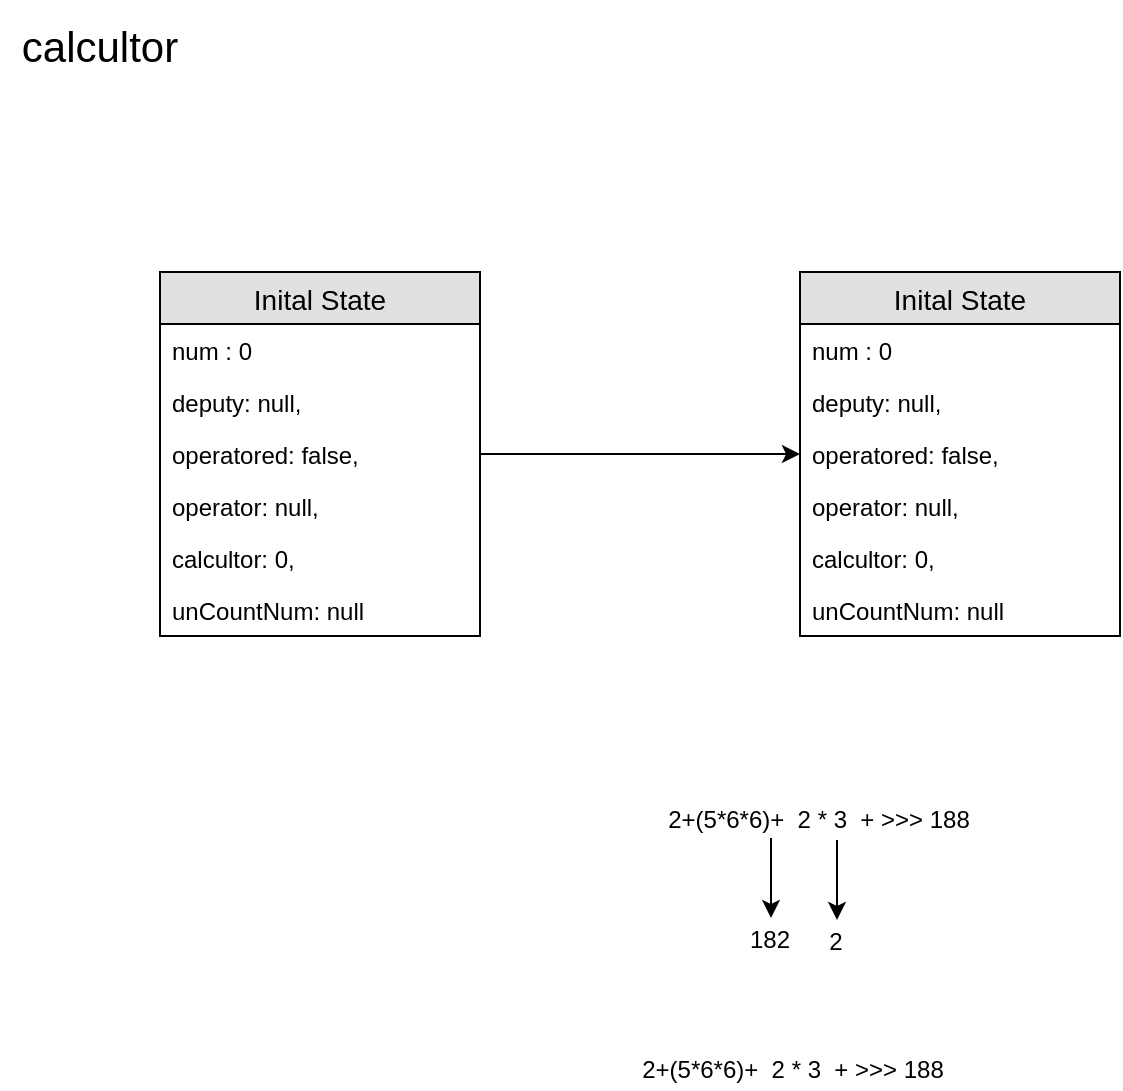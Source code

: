 <mxfile version="11.3.0" type="device" pages="1"><diagram id="-puK3FT5OfMNFU1z2bXQ" name="第1頁"><mxGraphModel dx="652" dy="469" grid="1" gridSize="10" guides="1" tooltips="1" connect="1" arrows="1" fold="1" page="1" pageScale="1" pageWidth="827" pageHeight="1169" math="0" shadow="0"><root><mxCell id="0"/><mxCell id="1" parent="0"/><mxCell id="uVlY4YS-a0fRY1YlZlpE-41" value="" style="edgeStyle=orthogonalEdgeStyle;rounded=0;orthogonalLoop=1;jettySize=auto;html=1;" edge="1" parent="1" source="uVlY4YS-a0fRY1YlZlpE-2" target="uVlY4YS-a0fRY1YlZlpE-34"><mxGeometry relative="1" as="geometry"/></mxCell><mxCell id="uVlY4YS-a0fRY1YlZlpE-2" value="Inital State" style="swimlane;fontStyle=0;childLayout=stackLayout;horizontal=1;startSize=26;fillColor=#e0e0e0;horizontalStack=0;resizeParent=1;resizeParentMax=0;resizeLast=0;collapsible=1;marginBottom=0;swimlaneFillColor=#ffffff;align=center;fontSize=14;" vertex="1" parent="1"><mxGeometry x="150" y="186" width="160" height="182" as="geometry"><mxRectangle x="150" y="130" width="100" height="26" as="alternateBounds"/></mxGeometry></mxCell><mxCell id="uVlY4YS-a0fRY1YlZlpE-3" value="num : 0" style="text;strokeColor=none;fillColor=none;spacingLeft=4;spacingRight=4;overflow=hidden;rotatable=0;points=[[0,0.5],[1,0.5]];portConstraint=eastwest;fontSize=12;" vertex="1" parent="uVlY4YS-a0fRY1YlZlpE-2"><mxGeometry y="26" width="160" height="26" as="geometry"/></mxCell><mxCell id="uVlY4YS-a0fRY1YlZlpE-4" value="deputy: null," style="text;strokeColor=none;fillColor=none;spacingLeft=4;spacingRight=4;overflow=hidden;rotatable=0;points=[[0,0.5],[1,0.5]];portConstraint=eastwest;fontSize=12;" vertex="1" parent="uVlY4YS-a0fRY1YlZlpE-2"><mxGeometry y="52" width="160" height="26" as="geometry"/></mxCell><mxCell id="uVlY4YS-a0fRY1YlZlpE-26" value="operatored: false," style="text;strokeColor=none;fillColor=none;spacingLeft=4;spacingRight=4;overflow=hidden;rotatable=0;points=[[0,0.5],[1,0.5]];portConstraint=eastwest;fontSize=12;" vertex="1" parent="uVlY4YS-a0fRY1YlZlpE-2"><mxGeometry y="78" width="160" height="26" as="geometry"/></mxCell><mxCell id="uVlY4YS-a0fRY1YlZlpE-28" value="operator: null," style="text;strokeColor=none;fillColor=none;spacingLeft=4;spacingRight=4;overflow=hidden;rotatable=0;points=[[0,0.5],[1,0.5]];portConstraint=eastwest;fontSize=12;" vertex="1" parent="uVlY4YS-a0fRY1YlZlpE-2"><mxGeometry y="104" width="160" height="26" as="geometry"/></mxCell><mxCell id="uVlY4YS-a0fRY1YlZlpE-27" value="calcultor: 0," style="text;strokeColor=none;fillColor=none;spacingLeft=4;spacingRight=4;overflow=hidden;rotatable=0;points=[[0,0.5],[1,0.5]];portConstraint=eastwest;fontSize=12;" vertex="1" parent="uVlY4YS-a0fRY1YlZlpE-2"><mxGeometry y="130" width="160" height="26" as="geometry"/></mxCell><mxCell id="uVlY4YS-a0fRY1YlZlpE-5" value="unCountNum: null" style="text;strokeColor=none;fillColor=none;spacingLeft=4;spacingRight=4;overflow=hidden;rotatable=0;points=[[0,0.5],[1,0.5]];portConstraint=eastwest;fontSize=12;" vertex="1" parent="uVlY4YS-a0fRY1YlZlpE-2"><mxGeometry y="156" width="160" height="26" as="geometry"/></mxCell><mxCell id="uVlY4YS-a0fRY1YlZlpE-34" value="Inital State" style="swimlane;fontStyle=0;childLayout=stackLayout;horizontal=1;startSize=26;fillColor=#e0e0e0;horizontalStack=0;resizeParent=1;resizeParentMax=0;resizeLast=0;collapsible=1;marginBottom=0;swimlaneFillColor=#ffffff;align=center;fontSize=14;" vertex="1" parent="1"><mxGeometry x="470" y="186" width="160" height="182" as="geometry"><mxRectangle x="150" y="130" width="100" height="26" as="alternateBounds"/></mxGeometry></mxCell><mxCell id="uVlY4YS-a0fRY1YlZlpE-35" value="num : 0" style="text;strokeColor=none;fillColor=none;spacingLeft=4;spacingRight=4;overflow=hidden;rotatable=0;points=[[0,0.5],[1,0.5]];portConstraint=eastwest;fontSize=12;" vertex="1" parent="uVlY4YS-a0fRY1YlZlpE-34"><mxGeometry y="26" width="160" height="26" as="geometry"/></mxCell><mxCell id="uVlY4YS-a0fRY1YlZlpE-36" value="deputy: null," style="text;strokeColor=none;fillColor=none;spacingLeft=4;spacingRight=4;overflow=hidden;rotatable=0;points=[[0,0.5],[1,0.5]];portConstraint=eastwest;fontSize=12;" vertex="1" parent="uVlY4YS-a0fRY1YlZlpE-34"><mxGeometry y="52" width="160" height="26" as="geometry"/></mxCell><mxCell id="uVlY4YS-a0fRY1YlZlpE-37" value="operatored: false," style="text;strokeColor=none;fillColor=none;spacingLeft=4;spacingRight=4;overflow=hidden;rotatable=0;points=[[0,0.5],[1,0.5]];portConstraint=eastwest;fontSize=12;" vertex="1" parent="uVlY4YS-a0fRY1YlZlpE-34"><mxGeometry y="78" width="160" height="26" as="geometry"/></mxCell><mxCell id="uVlY4YS-a0fRY1YlZlpE-38" value="operator: null," style="text;strokeColor=none;fillColor=none;spacingLeft=4;spacingRight=4;overflow=hidden;rotatable=0;points=[[0,0.5],[1,0.5]];portConstraint=eastwest;fontSize=12;" vertex="1" parent="uVlY4YS-a0fRY1YlZlpE-34"><mxGeometry y="104" width="160" height="26" as="geometry"/></mxCell><mxCell id="uVlY4YS-a0fRY1YlZlpE-39" value="calcultor: 0," style="text;strokeColor=none;fillColor=none;spacingLeft=4;spacingRight=4;overflow=hidden;rotatable=0;points=[[0,0.5],[1,0.5]];portConstraint=eastwest;fontSize=12;" vertex="1" parent="uVlY4YS-a0fRY1YlZlpE-34"><mxGeometry y="130" width="160" height="26" as="geometry"/></mxCell><mxCell id="uVlY4YS-a0fRY1YlZlpE-40" value="unCountNum: null" style="text;strokeColor=none;fillColor=none;spacingLeft=4;spacingRight=4;overflow=hidden;rotatable=0;points=[[0,0.5],[1,0.5]];portConstraint=eastwest;fontSize=12;" vertex="1" parent="uVlY4YS-a0fRY1YlZlpE-34"><mxGeometry y="156" width="160" height="26" as="geometry"/></mxCell><mxCell id="uVlY4YS-a0fRY1YlZlpE-14" value="&lt;font style=&quot;font-size: 21px&quot;&gt;calcultor&lt;/font&gt;" style="text;html=1;strokeColor=none;fillColor=none;align=center;verticalAlign=middle;whiteSpace=wrap;rounded=0;" vertex="1" parent="1"><mxGeometry x="70" y="50" width="100" height="45" as="geometry"/></mxCell><mxCell id="uVlY4YS-a0fRY1YlZlpE-42" value="2+(5*6*6)+&amp;nbsp; 2 * 3&amp;nbsp; + &amp;gt;&amp;gt;&amp;gt; 188" style="text;html=1;strokeColor=none;fillColor=none;align=center;verticalAlign=middle;whiteSpace=wrap;rounded=0;" vertex="1" parent="1"><mxGeometry x="395.5" y="450" width="167" height="20" as="geometry"/></mxCell><mxCell id="uVlY4YS-a0fRY1YlZlpE-43" value="" style="endArrow=classic;html=1;" edge="1" parent="1"><mxGeometry width="50" height="50" relative="1" as="geometry"><mxPoint x="455.5" y="469" as="sourcePoint"/><mxPoint x="455.5" y="509" as="targetPoint"/></mxGeometry></mxCell><mxCell id="uVlY4YS-a0fRY1YlZlpE-44" value="182" style="text;html=1;strokeColor=none;fillColor=none;align=center;verticalAlign=middle;whiteSpace=wrap;rounded=0;" vertex="1" parent="1"><mxGeometry x="435" y="510" width="40" height="20" as="geometry"/></mxCell><mxCell id="uVlY4YS-a0fRY1YlZlpE-45" value="" style="endArrow=classic;html=1;" edge="1" parent="1"><mxGeometry width="50" height="50" relative="1" as="geometry"><mxPoint x="488.5" y="470" as="sourcePoint"/><mxPoint x="488.5" y="510" as="targetPoint"/></mxGeometry></mxCell><mxCell id="uVlY4YS-a0fRY1YlZlpE-46" value="2" style="text;html=1;strokeColor=none;fillColor=none;align=center;verticalAlign=middle;whiteSpace=wrap;rounded=0;" vertex="1" parent="1"><mxGeometry x="468" y="511" width="40" height="20" as="geometry"/></mxCell><mxCell id="uVlY4YS-a0fRY1YlZlpE-49" value="2+(5*6*6)+&amp;nbsp; 2 * 3&amp;nbsp; + &amp;gt;&amp;gt;&amp;gt; 188" style="text;html=1;strokeColor=none;fillColor=none;align=center;verticalAlign=middle;whiteSpace=wrap;rounded=0;" vertex="1" parent="1"><mxGeometry x="383" y="574.5" width="167" height="20" as="geometry"/></mxCell></root></mxGraphModel></diagram></mxfile>